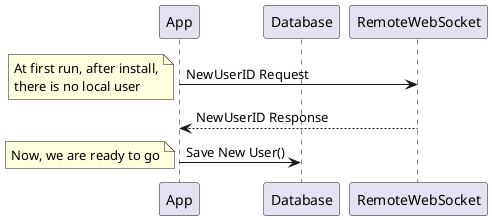 @startuml

participant App order 1
participant Database order 2
participant RemoteWebSocket order 3

App -> RemoteWebSocket : NewUserID Request
note left
At first run, after install,
there is no local user
end note
RemoteWebSocket --> App: NewUserID Response

App -> Database: Save New User()
note left
Now, we are ready to go
end note
@enduml

